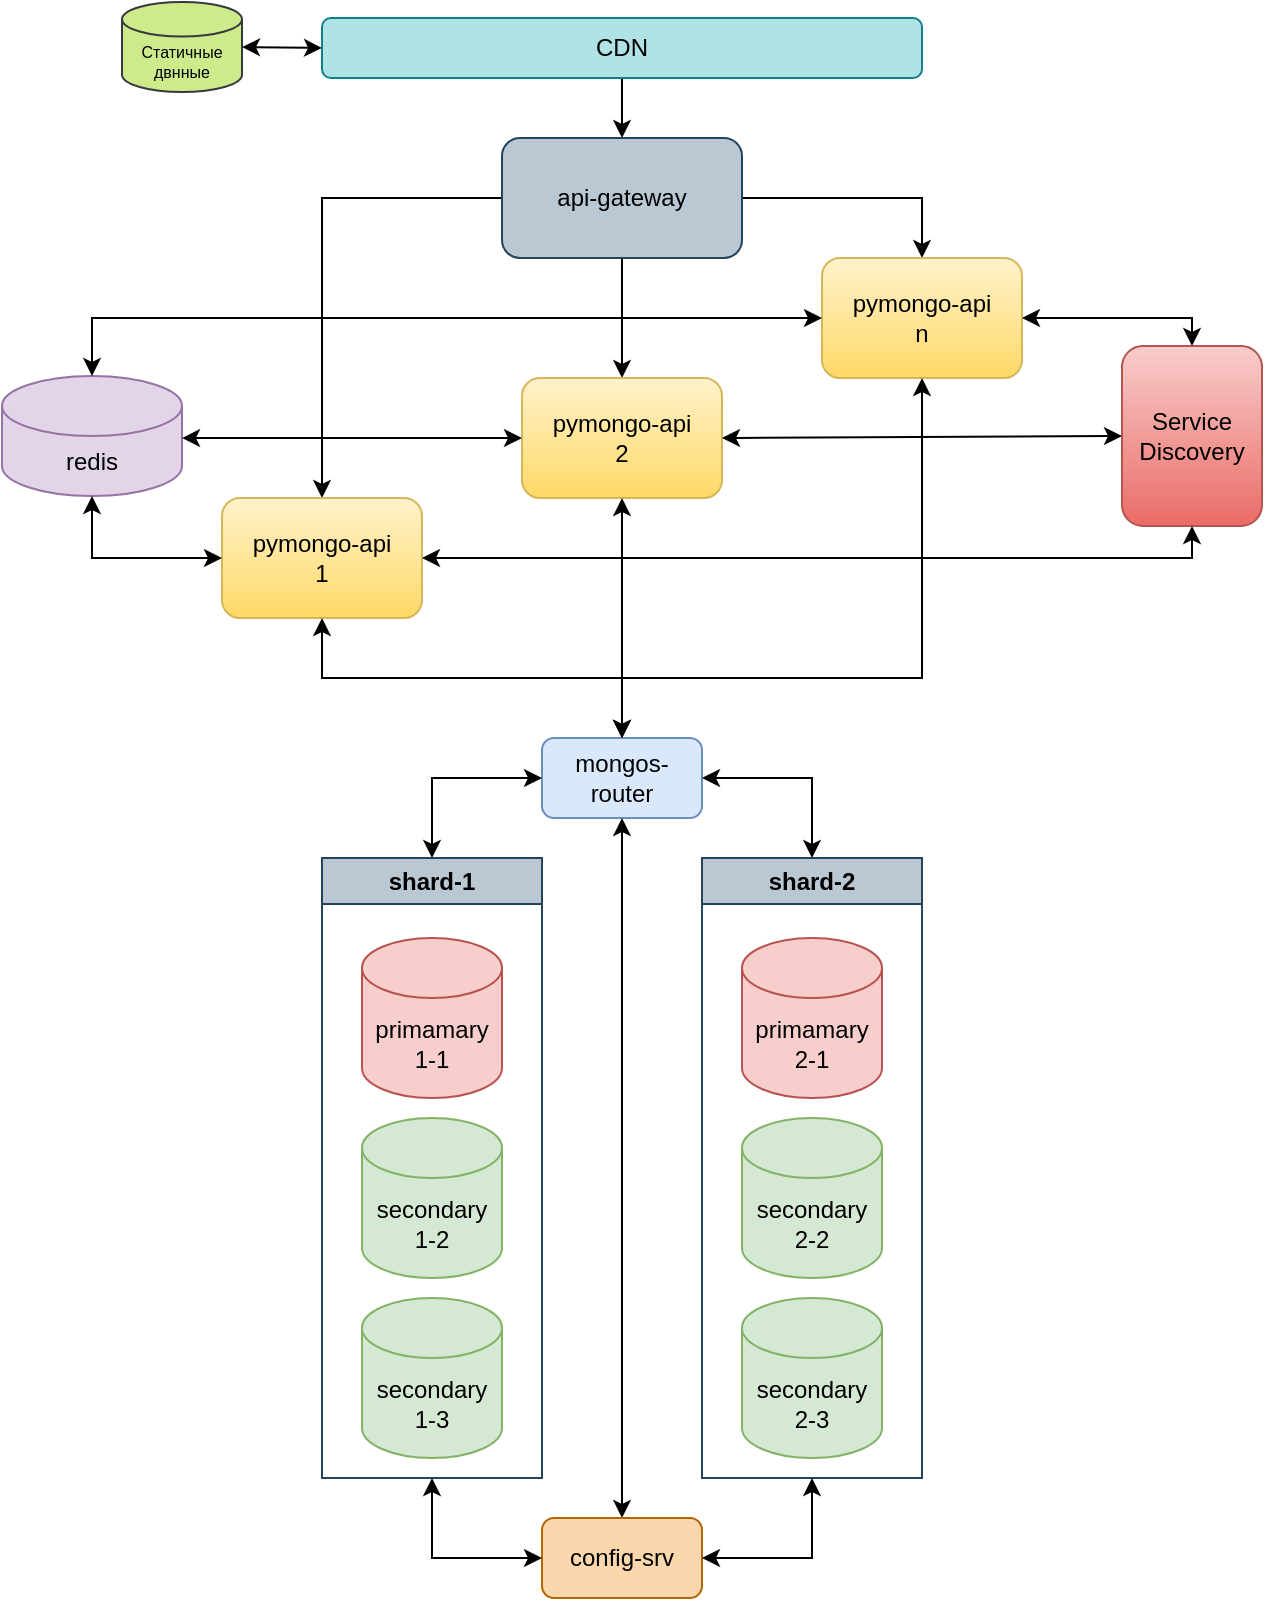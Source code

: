 <mxfile version="28.0.6">
  <diagram name="Page-1" id="-H_mtQnk-PTXWXPvYvuk">
    <mxGraphModel dx="930" dy="546" grid="1" gridSize="10" guides="1" tooltips="1" connect="1" arrows="1" fold="1" page="1" pageScale="1" pageWidth="1169" pageHeight="827" background="#ffffff" math="0" shadow="0">
      <root>
        <mxCell id="0" />
        <mxCell id="1" parent="0" />
        <mxCell id="M3Q7F0y20DK5DFM-mO5N-11" value="shard-1" style="swimlane;whiteSpace=wrap;html=1;fillColor=#bac8d3;strokeColor=#23445d;" parent="1" vertex="1">
          <mxGeometry x="430" y="490" width="110" height="310" as="geometry">
            <mxRectangle x="110" y="200" width="140" height="30" as="alternateBounds" />
          </mxGeometry>
        </mxCell>
        <mxCell id="zA23MoTUsTF4_91t8viU-2" value="primamary&lt;br&gt;1-1" style="shape=cylinder3;whiteSpace=wrap;html=1;boundedLbl=1;backgroundOutline=1;size=15;fillColor=#f8cecc;strokeColor=#b85450;" parent="M3Q7F0y20DK5DFM-mO5N-11" vertex="1">
          <mxGeometry x="20" y="40" width="70" height="80" as="geometry" />
        </mxCell>
        <mxCell id="M3Q7F0y20DK5DFM-mO5N-37" value="secondary&lt;br&gt;1-2" style="shape=cylinder3;whiteSpace=wrap;html=1;boundedLbl=1;backgroundOutline=1;size=15;fillColor=#d5e8d4;strokeColor=#82b366;" parent="M3Q7F0y20DK5DFM-mO5N-11" vertex="1">
          <mxGeometry x="20" y="130" width="70" height="80" as="geometry" />
        </mxCell>
        <mxCell id="M3Q7F0y20DK5DFM-mO5N-38" value="secondary&lt;br&gt;1-3" style="shape=cylinder3;whiteSpace=wrap;html=1;boundedLbl=1;backgroundOutline=1;size=15;fillColor=#d5e8d4;strokeColor=#82b366;" parent="M3Q7F0y20DK5DFM-mO5N-11" vertex="1">
          <mxGeometry x="20" y="220" width="70" height="80" as="geometry" />
        </mxCell>
        <mxCell id="M3Q7F0y20DK5DFM-mO5N-16" value="shard-2" style="swimlane;whiteSpace=wrap;html=1;fillColor=#bac8d3;strokeColor=#23445d;" parent="1" vertex="1">
          <mxGeometry x="620" y="490" width="110" height="310" as="geometry">
            <mxRectangle x="110" y="200" width="140" height="30" as="alternateBounds" />
          </mxGeometry>
        </mxCell>
        <mxCell id="M3Q7F0y20DK5DFM-mO5N-17" value="primamary&lt;br&gt;2-1" style="shape=cylinder3;whiteSpace=wrap;html=1;boundedLbl=1;backgroundOutline=1;size=15;fillColor=#f8cecc;strokeColor=#b85450;" parent="M3Q7F0y20DK5DFM-mO5N-16" vertex="1">
          <mxGeometry x="20" y="40" width="70" height="80" as="geometry" />
        </mxCell>
        <mxCell id="M3Q7F0y20DK5DFM-mO5N-39" value="secondary&lt;br&gt;2-2" style="shape=cylinder3;whiteSpace=wrap;html=1;boundedLbl=1;backgroundOutline=1;size=15;fillColor=#d5e8d4;strokeColor=#82b366;" parent="M3Q7F0y20DK5DFM-mO5N-16" vertex="1">
          <mxGeometry x="20" y="130" width="70" height="80" as="geometry" />
        </mxCell>
        <mxCell id="M3Q7F0y20DK5DFM-mO5N-40" value="secondary&lt;br&gt;2-3" style="shape=cylinder3;whiteSpace=wrap;html=1;boundedLbl=1;backgroundOutline=1;size=15;fillColor=#d5e8d4;strokeColor=#82b366;" parent="M3Q7F0y20DK5DFM-mO5N-16" vertex="1">
          <mxGeometry x="20" y="220" width="70" height="80" as="geometry" />
        </mxCell>
        <mxCell id="M3Q7F0y20DK5DFM-mO5N-20" value="mongos-router" style="rounded=1;whiteSpace=wrap;html=1;fillColor=#dae8fc;strokeColor=#6c8ebf;" parent="1" vertex="1">
          <mxGeometry x="540" y="430" width="80" height="40" as="geometry" />
        </mxCell>
        <mxCell id="M3Q7F0y20DK5DFM-mO5N-30" value="" style="endArrow=classic;startArrow=classic;html=1;rounded=0;entryX=0;entryY=0.5;entryDx=0;entryDy=0;exitX=0.5;exitY=0;exitDx=0;exitDy=0;" parent="1" source="M3Q7F0y20DK5DFM-mO5N-11" target="M3Q7F0y20DK5DFM-mO5N-20" edge="1">
          <mxGeometry width="50" height="50" relative="1" as="geometry">
            <mxPoint x="480" y="470" as="sourcePoint" />
            <mxPoint x="530" y="420" as="targetPoint" />
            <Array as="points">
              <mxPoint x="485" y="450" />
            </Array>
          </mxGeometry>
        </mxCell>
        <mxCell id="M3Q7F0y20DK5DFM-mO5N-31" value="" style="endArrow=classic;startArrow=classic;html=1;rounded=0;exitX=1;exitY=0.5;exitDx=0;exitDy=0;entryX=0.5;entryY=0;entryDx=0;entryDy=0;" parent="1" source="M3Q7F0y20DK5DFM-mO5N-20" target="M3Q7F0y20DK5DFM-mO5N-16" edge="1">
          <mxGeometry width="50" height="50" relative="1" as="geometry">
            <mxPoint x="670" y="430" as="sourcePoint" />
            <mxPoint x="720" y="380" as="targetPoint" />
            <Array as="points">
              <mxPoint x="675" y="450" />
            </Array>
          </mxGeometry>
        </mxCell>
        <mxCell id="M3Q7F0y20DK5DFM-mO5N-35" value="" style="endArrow=classic;startArrow=classic;html=1;rounded=0;entryX=0.5;entryY=1;entryDx=0;entryDy=0;exitX=0.5;exitY=0;exitDx=0;exitDy=0;" parent="1" source="M3Q7F0y20DK5DFM-mO5N-36" target="M3Q7F0y20DK5DFM-mO5N-20" edge="1">
          <mxGeometry width="50" height="50" relative="1" as="geometry">
            <mxPoint x="580" y="650" as="sourcePoint" />
            <mxPoint x="610" y="510" as="targetPoint" />
          </mxGeometry>
        </mxCell>
        <mxCell id="M3Q7F0y20DK5DFM-mO5N-36" value="config-srv" style="rounded=1;whiteSpace=wrap;html=1;fillColor=#fad7ac;strokeColor=#b46504;" parent="1" vertex="1">
          <mxGeometry x="540" y="820" width="80" height="40" as="geometry" />
        </mxCell>
        <mxCell id="M3Q7F0y20DK5DFM-mO5N-41" value="" style="endArrow=classic;startArrow=classic;html=1;rounded=0;entryX=0;entryY=0.5;entryDx=0;entryDy=0;exitX=0.5;exitY=1;exitDx=0;exitDy=0;" parent="1" source="M3Q7F0y20DK5DFM-mO5N-11" target="M3Q7F0y20DK5DFM-mO5N-36" edge="1">
          <mxGeometry width="50" height="50" relative="1" as="geometry">
            <mxPoint x="440" y="900" as="sourcePoint" />
            <mxPoint x="490" y="850" as="targetPoint" />
            <Array as="points">
              <mxPoint x="485" y="840" />
            </Array>
          </mxGeometry>
        </mxCell>
        <mxCell id="M3Q7F0y20DK5DFM-mO5N-42" value="" style="endArrow=classic;startArrow=classic;html=1;rounded=0;entryX=0.5;entryY=1;entryDx=0;entryDy=0;exitX=1;exitY=0.5;exitDx=0;exitDy=0;" parent="1" source="M3Q7F0y20DK5DFM-mO5N-36" target="M3Q7F0y20DK5DFM-mO5N-16" edge="1">
          <mxGeometry width="50" height="50" relative="1" as="geometry">
            <mxPoint x="680" y="910" as="sourcePoint" />
            <mxPoint x="730" y="860" as="targetPoint" />
            <Array as="points">
              <mxPoint x="675" y="840" />
            </Array>
          </mxGeometry>
        </mxCell>
        <mxCell id="scUt7BSp7KANny1c2zFL-6" style="edgeStyle=orthogonalEdgeStyle;rounded=0;orthogonalLoop=1;jettySize=auto;html=1;" parent="1" source="scUt7BSp7KANny1c2zFL-1" target="scUt7BSp7KANny1c2zFL-2" edge="1">
          <mxGeometry relative="1" as="geometry" />
        </mxCell>
        <mxCell id="scUt7BSp7KANny1c2zFL-7" style="edgeStyle=orthogonalEdgeStyle;rounded=0;orthogonalLoop=1;jettySize=auto;html=1;entryX=0.5;entryY=0;entryDx=0;entryDy=0;" parent="1" source="scUt7BSp7KANny1c2zFL-1" target="scUt7BSp7KANny1c2zFL-4" edge="1">
          <mxGeometry relative="1" as="geometry" />
        </mxCell>
        <mxCell id="scUt7BSp7KANny1c2zFL-8" style="edgeStyle=orthogonalEdgeStyle;rounded=0;orthogonalLoop=1;jettySize=auto;html=1;" parent="1" source="scUt7BSp7KANny1c2zFL-1" target="scUt7BSp7KANny1c2zFL-3" edge="1">
          <mxGeometry relative="1" as="geometry" />
        </mxCell>
        <mxCell id="scUt7BSp7KANny1c2zFL-1" value="api-gateway" style="rounded=1;whiteSpace=wrap;html=1;fillColor=#bac8d3;strokeColor=#23445d;" parent="1" vertex="1">
          <mxGeometry x="520" y="130" width="120" height="60" as="geometry" />
        </mxCell>
        <mxCell id="scUt7BSp7KANny1c2zFL-2" value="pymongo-api&lt;br&gt;1" style="rounded=1;whiteSpace=wrap;html=1;fillColor=#fff2cc;gradientColor=#ffd966;strokeColor=#d6b656;" parent="1" vertex="1">
          <mxGeometry x="380" y="310" width="100" height="60" as="geometry" />
        </mxCell>
        <mxCell id="scUt7BSp7KANny1c2zFL-3" value="pymongo-api&lt;br&gt;2" style="rounded=1;whiteSpace=wrap;html=1;fillColor=#fff2cc;gradientColor=#ffd966;strokeColor=#d6b656;" parent="1" vertex="1">
          <mxGeometry x="530" y="250" width="100" height="60" as="geometry" />
        </mxCell>
        <mxCell id="scUt7BSp7KANny1c2zFL-4" value="pymongo-api&lt;br&gt;n" style="rounded=1;whiteSpace=wrap;html=1;fillColor=#fff2cc;gradientColor=#ffd966;strokeColor=#d6b656;" parent="1" vertex="1">
          <mxGeometry x="680" y="190" width="100" height="60" as="geometry" />
        </mxCell>
        <mxCell id="scUt7BSp7KANny1c2zFL-5" value="Service&lt;br&gt;Discovery" style="rounded=1;whiteSpace=wrap;html=1;fillColor=#f8cecc;gradientColor=#ea6b66;strokeColor=#b85450;" parent="1" vertex="1">
          <mxGeometry x="830" y="234" width="70" height="90" as="geometry" />
        </mxCell>
        <mxCell id="scUt7BSp7KANny1c2zFL-13" value="redis" style="shape=cylinder3;whiteSpace=wrap;html=1;boundedLbl=1;backgroundOutline=1;size=15;fillColor=#e1d5e7;strokeColor=#9673a6;" parent="1" vertex="1">
          <mxGeometry x="270" y="249" width="90" height="60" as="geometry" />
        </mxCell>
        <mxCell id="scUt7BSp7KANny1c2zFL-17" value="" style="endArrow=classic;startArrow=classic;html=1;rounded=0;exitX=0.5;exitY=1;exitDx=0;exitDy=0;exitPerimeter=0;" parent="1" source="scUt7BSp7KANny1c2zFL-13" edge="1">
          <mxGeometry width="50" height="50" relative="1" as="geometry">
            <mxPoint x="330" y="390" as="sourcePoint" />
            <mxPoint x="380" y="340" as="targetPoint" />
            <Array as="points">
              <mxPoint x="315" y="340" />
            </Array>
          </mxGeometry>
        </mxCell>
        <mxCell id="scUt7BSp7KANny1c2zFL-20" value="" style="endArrow=classic;startArrow=classic;html=1;rounded=0;exitX=1;exitY=0.517;exitDx=0;exitDy=0;exitPerimeter=0;" parent="1" source="scUt7BSp7KANny1c2zFL-13" edge="1">
          <mxGeometry width="50" height="50" relative="1" as="geometry">
            <mxPoint x="480" y="330" as="sourcePoint" />
            <mxPoint x="530" y="280" as="targetPoint" />
          </mxGeometry>
        </mxCell>
        <mxCell id="scUt7BSp7KANny1c2zFL-21" value="" style="endArrow=classic;startArrow=classic;html=1;rounded=0;entryX=0;entryY=0.5;entryDx=0;entryDy=0;exitX=0.5;exitY=0;exitDx=0;exitDy=0;exitPerimeter=0;" parent="1" source="scUt7BSp7KANny1c2zFL-13" target="scUt7BSp7KANny1c2zFL-4" edge="1">
          <mxGeometry width="50" height="50" relative="1" as="geometry">
            <mxPoint x="320" y="240" as="sourcePoint" />
            <mxPoint x="370" y="190" as="targetPoint" />
            <Array as="points">
              <mxPoint x="315" y="220" />
            </Array>
          </mxGeometry>
        </mxCell>
        <mxCell id="scUt7BSp7KANny1c2zFL-30" value="" style="endArrow=classic;startArrow=classic;html=1;rounded=0;entryX=0.5;entryY=1;entryDx=0;entryDy=0;" parent="1" target="scUt7BSp7KANny1c2zFL-5" edge="1">
          <mxGeometry width="50" height="50" relative="1" as="geometry">
            <mxPoint x="480" y="340" as="sourcePoint" />
            <mxPoint x="530" y="290" as="targetPoint" />
            <Array as="points">
              <mxPoint x="865" y="340" />
            </Array>
          </mxGeometry>
        </mxCell>
        <mxCell id="scUt7BSp7KANny1c2zFL-31" value="" style="endArrow=classic;startArrow=classic;html=1;rounded=0;entryX=0;entryY=0.5;entryDx=0;entryDy=0;" parent="1" target="scUt7BSp7KANny1c2zFL-5" edge="1">
          <mxGeometry width="50" height="50" relative="1" as="geometry">
            <mxPoint x="630" y="280" as="sourcePoint" />
            <mxPoint x="680" y="230" as="targetPoint" />
          </mxGeometry>
        </mxCell>
        <mxCell id="scUt7BSp7KANny1c2zFL-32" value="" style="endArrow=classic;startArrow=classic;html=1;rounded=0;entryX=0.5;entryY=0;entryDx=0;entryDy=0;" parent="1" target="scUt7BSp7KANny1c2zFL-5" edge="1">
          <mxGeometry width="50" height="50" relative="1" as="geometry">
            <mxPoint x="780" y="220" as="sourcePoint" />
            <mxPoint x="830" y="170" as="targetPoint" />
            <Array as="points">
              <mxPoint x="865" y="220" />
            </Array>
          </mxGeometry>
        </mxCell>
        <mxCell id="scUt7BSp7KANny1c2zFL-33" value="" style="endArrow=classic;startArrow=classic;html=1;rounded=0;entryX=0.5;entryY=1;entryDx=0;entryDy=0;" parent="1" target="scUt7BSp7KANny1c2zFL-3" edge="1">
          <mxGeometry width="50" height="50" relative="1" as="geometry">
            <mxPoint x="580" y="430" as="sourcePoint" />
            <mxPoint x="630" y="380" as="targetPoint" />
          </mxGeometry>
        </mxCell>
        <mxCell id="scUt7BSp7KANny1c2zFL-34" value="" style="endArrow=classic;startArrow=classic;html=1;rounded=0;exitX=0.5;exitY=0;exitDx=0;exitDy=0;" parent="1" source="M3Q7F0y20DK5DFM-mO5N-20" edge="1">
          <mxGeometry width="50" height="50" relative="1" as="geometry">
            <mxPoint x="380" y="420" as="sourcePoint" />
            <mxPoint x="430" y="370" as="targetPoint" />
            <Array as="points">
              <mxPoint x="580" y="400" />
              <mxPoint x="430" y="400" />
            </Array>
          </mxGeometry>
        </mxCell>
        <mxCell id="scUt7BSp7KANny1c2zFL-35" value="" style="endArrow=classic;startArrow=classic;html=1;rounded=0;exitX=0.5;exitY=0;exitDx=0;exitDy=0;entryX=0.5;entryY=1;entryDx=0;entryDy=0;" parent="1" source="M3Q7F0y20DK5DFM-mO5N-20" target="scUt7BSp7KANny1c2zFL-4" edge="1">
          <mxGeometry width="50" height="50" relative="1" as="geometry">
            <mxPoint x="680" y="400" as="sourcePoint" />
            <mxPoint x="730" y="350" as="targetPoint" />
            <Array as="points">
              <mxPoint x="580" y="400" />
              <mxPoint x="730" y="400" />
            </Array>
          </mxGeometry>
        </mxCell>
        <mxCell id="tdizVANZ-jqAJwj1ui6G-2" style="edgeStyle=orthogonalEdgeStyle;rounded=0;orthogonalLoop=1;jettySize=auto;html=1;entryX=0.5;entryY=0;entryDx=0;entryDy=0;" edge="1" parent="1" source="tdizVANZ-jqAJwj1ui6G-1" target="scUt7BSp7KANny1c2zFL-1">
          <mxGeometry relative="1" as="geometry" />
        </mxCell>
        <mxCell id="tdizVANZ-jqAJwj1ui6G-1" value="CDN" style="rounded=1;whiteSpace=wrap;html=1;fillColor=#b0e3e6;strokeColor=#0e8088;" vertex="1" parent="1">
          <mxGeometry x="430" y="70" width="300" height="30" as="geometry" />
        </mxCell>
        <mxCell id="tdizVANZ-jqAJwj1ui6G-3" value="Статичные двнные" style="shape=cylinder3;whiteSpace=wrap;html=1;boundedLbl=1;backgroundOutline=1;size=8.655;fontSize=8;fillColor=#cdeb8b;strokeColor=#36393d;" vertex="1" parent="1">
          <mxGeometry x="330" y="62" width="60" height="45" as="geometry" />
        </mxCell>
        <mxCell id="tdizVANZ-jqAJwj1ui6G-4" value="" style="endArrow=classic;startArrow=classic;html=1;rounded=0;exitX=1;exitY=0.5;exitDx=0;exitDy=0;exitPerimeter=0;entryX=0;entryY=0.5;entryDx=0;entryDy=0;" edge="1" parent="1" source="tdizVANZ-jqAJwj1ui6G-3" target="tdizVANZ-jqAJwj1ui6G-1">
          <mxGeometry width="50" height="50" relative="1" as="geometry">
            <mxPoint x="380" y="130" as="sourcePoint" />
            <mxPoint x="430" y="80" as="targetPoint" />
          </mxGeometry>
        </mxCell>
      </root>
    </mxGraphModel>
  </diagram>
</mxfile>
